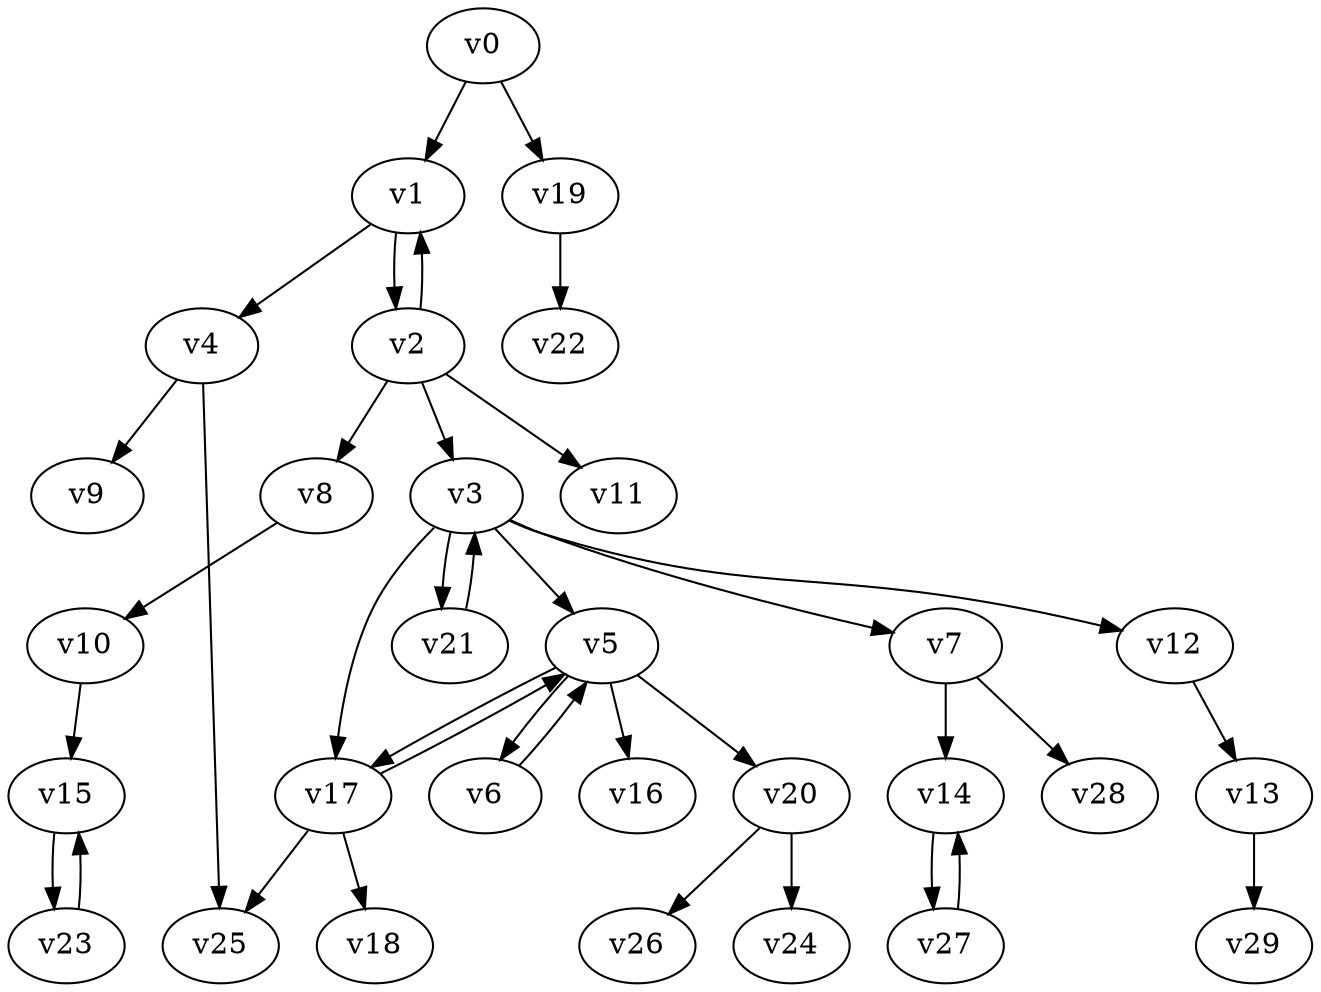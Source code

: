 digraph test038 {
    v0 [name="v0", player=0, weight=7];
    v1 [name="v1", player=1, weight=8];
    v2 [name="v2", player=0, weight=-1];
    v3 [name="v3", player=1, weight=4];
    v4 [name="v4", player=0, weight=15];
    v5 [name="v5", player=1, weight=12];
    v6 [name="v6", player=0, weight=1];
    v7 [name="v7", player=1, weight=-3];
    v8 [name="v8", player=0, weight=7];
    v9 [name="v9", player=1, weight=12];
    v10 [name="v10", player=0, weight=8];
    v11 [name="v11", player=1, weight=14];
    v12 [name="v12", player=0, weight=12];
    v13 [name="v13", player=1, weight=7];
    v14 [name="v14", player=0, weight=13];
    v15 [name="v15", player=1, weight=12];
    v16 [name="v16", player=0, weight=-1];
    v17 [name="v17", player=1, weight=4];
    v18 [name="v18", player=0, weight=0];
    v19 [name="v19", player=1, weight=1];
    v20 [name="v20", player=0, weight=13];
    v21 [name="v21", player=1, weight=5];
    v22 [name="v22", player=0, weight=17];
    v23 [name="v23", player=1, weight=4];
    v24 [name="v24", player=0, weight=-1];
    v25 [name="v25", player=1, weight=9];
    v26 [name="v26", player=0, weight=9];
    v27 [name="v27", player=1, weight=12];
    v28 [name="v28", player=0, weight=13];
    v29 [name="v29", player=1, weight=10];
    v0 -> v1;
    v1 -> v2;
    v2 -> v1;
    v2 -> v3;
    v1 -> v4;
    v3 -> v5;
    v5 -> v6;
    v6 -> v5;
    v3 -> v7;
    v2 -> v8;
    v4 -> v9;
    v8 -> v10;
    v2 -> v11;
    v3 -> v12;
    v12 -> v13;
    v7 -> v14;
    v10 -> v15;
    v5 -> v16;
    v5 -> v17;
    v17 -> v5;
    v17 -> v18;
    v0 -> v19;
    v5 -> v20;
    v3 -> v21;
    v21 -> v3;
    v19 -> v22;
    v15 -> v23;
    v23 -> v15;
    v20 -> v24;
    v4 -> v25;
    v20 -> v26;
    v14 -> v27;
    v27 -> v14;
    v7 -> v28;
    v13 -> v29;
    v17 -> v25;
    v3 -> v17;
}
